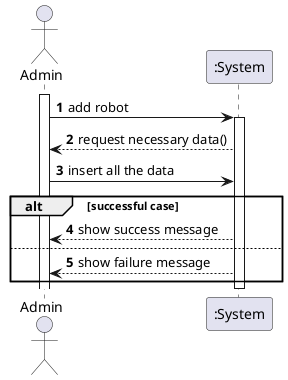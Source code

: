 @startuml
autonumber
'hide footbox
actor "Admin" as admin

participant ":System" as sys

activate admin

admin -> sys: add robot
activate sys

sys --> admin: request necessary data()
admin -> sys : insert all the data

alt successful case
    sys --> admin: show success message
else
    sys --> admin: show failure message
end
deactivate sys
@enduml
